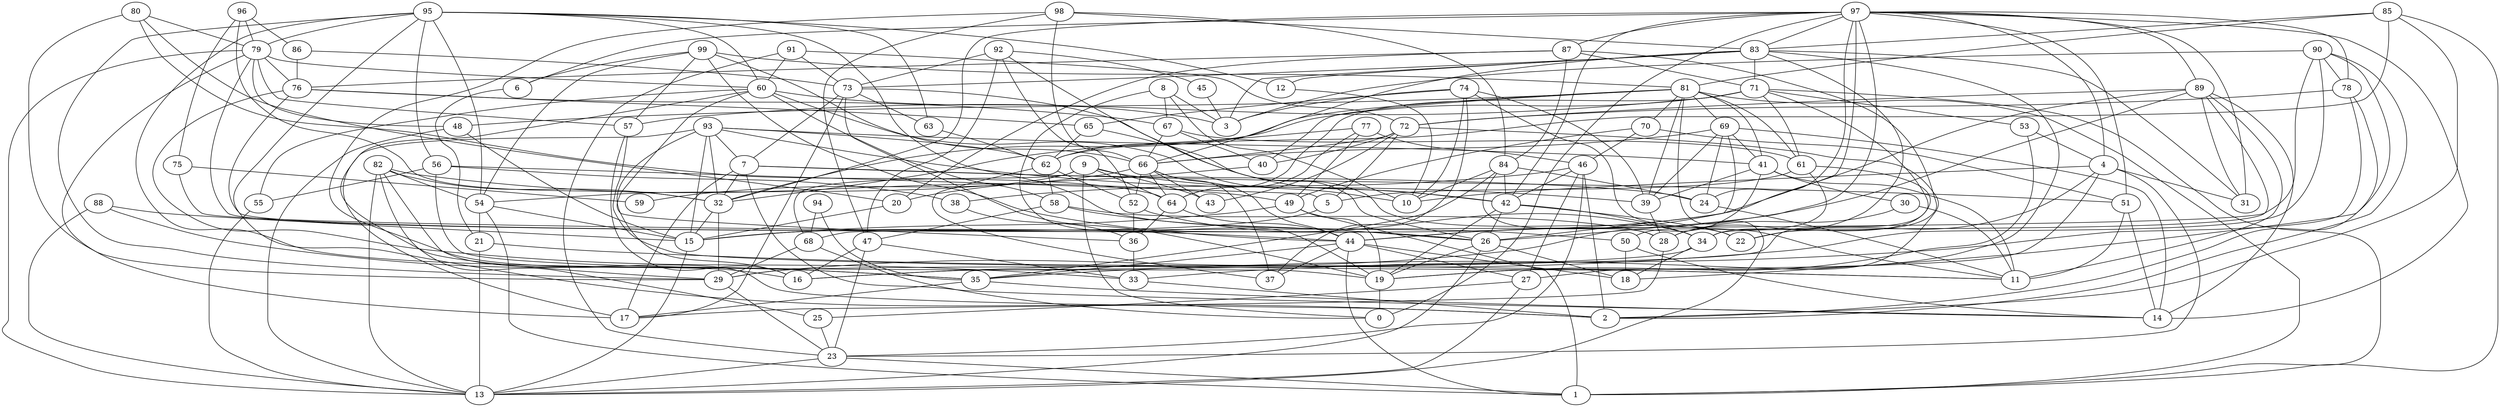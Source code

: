digraph GG_graph {

subgraph G_graph {
edge [color = black]
"91" -> "23" [dir = none]
"82" -> "2" [dir = none]
"49" -> "1" [dir = none]
"87" -> "20" [dir = none]
"61" -> "16" [dir = none]
"88" -> "13" [dir = none]
"53" -> "19" [dir = none]
"63" -> "62" [dir = none]
"34" -> "18" [dir = none]
"20" -> "15" [dir = none]
"73" -> "17" [dir = none]
"75" -> "44" [dir = none]
"77" -> "64" [dir = none]
"36" -> "33" [dir = none]
"28" -> "17" [dir = none]
"41" -> "39" [dir = none]
"79" -> "48" [dir = none]
"79" -> "13" [dir = none]
"79" -> "76" [dir = none]
"27" -> "25" [dir = none]
"44" -> "35" [dir = none]
"44" -> "18" [dir = none]
"44" -> "37" [dir = none]
"99" -> "81" [dir = none]
"57" -> "11" [dir = none]
"97" -> "42" [dir = none]
"97" -> "4" [dir = none]
"97" -> "51" [dir = none]
"97" -> "26" [dir = none]
"97" -> "6" [dir = none]
"97" -> "32" [dir = none]
"97" -> "0" [dir = none]
"97" -> "78" [dir = none]
"97" -> "89" [dir = none]
"97" -> "31" [dir = none]
"52" -> "36" [dir = none]
"26" -> "19" [dir = none]
"80" -> "79" [dir = none]
"42" -> "22" [dir = none]
"89" -> "44" [dir = none]
"98" -> "47" [dir = none]
"92" -> "47" [dir = none]
"92" -> "52" [dir = none]
"92" -> "45" [dir = none]
"92" -> "26" [dir = none]
"74" -> "10" [dir = none]
"74" -> "3" [dir = none]
"83" -> "12" [dir = none]
"83" -> "66" [dir = none]
"83" -> "3" [dir = none]
"83" -> "71" [dir = none]
"83" -> "28" [dir = none]
"83" -> "31" [dir = none]
"76" -> "65" [dir = none]
"76" -> "67" [dir = none]
"76" -> "26" [dir = none]
"51" -> "14" [dir = none]
"51" -> "11" [dir = none]
"69" -> "66" [dir = none]
"95" -> "29" [dir = none]
"95" -> "56" [dir = none]
"95" -> "50" [dir = none]
"95" -> "60" [dir = none]
"95" -> "79" [dir = none]
"81" -> "1" [dir = none]
"81" -> "40" [dir = none]
"81" -> "70" [dir = none]
"81" -> "13" [dir = none]
"46" -> "27" [dir = none]
"46" -> "38" [dir = none]
"46" -> "42" [dir = none]
"66" -> "59" [dir = none]
"66" -> "43" [dir = none]
"93" -> "41" [dir = none]
"93" -> "32" [dir = none]
"9" -> "68" [dir = none]
"9" -> "54" [dir = none]
"9" -> "42" [dir = none]
"60" -> "55" [dir = none]
"6" -> "21" [dir = none]
"8" -> "3" [dir = none]
"62" -> "52" [dir = none]
"32" -> "15" [dir = none]
"7" -> "24" [dir = none]
"7" -> "51" [dir = none]
"72" -> "5" [dir = none]
"72" -> "66" [dir = none]
"94" -> "35" [dir = none]
"85" -> "2" [dir = none]
"85" -> "83" [dir = none]
"64" -> "36" [dir = none]
"90" -> "78" [dir = none]
"96" -> "86" [dir = none]
"96" -> "32" [dir = none]
"47" -> "23" [dir = none]
"47" -> "16" [dir = none]
"58" -> "26" [dir = none]
"30" -> "11" [dir = none]
"84" -> "28" [dir = none]
"56" -> "5" [dir = none]
"71" -> "34" [dir = none]
"4" -> "27" [dir = none]
"70" -> "51" [dir = none]
"79" -> "17" [dir = none]
"8" -> "10" [dir = none]
"90" -> "18" [dir = none]
"81" -> "61" [dir = none]
"26" -> "18" [dir = none]
"46" -> "2" [dir = none]
"42" -> "34" [dir = none]
"99" -> "6" [dir = none]
"87" -> "71" [dir = none]
"9" -> "43" [dir = none]
"39" -> "28" [dir = none]
"58" -> "47" [dir = none]
"61" -> "5" [dir = none]
"34" -> "29" [dir = none]
"86" -> "76" [dir = none]
"72" -> "35" [dir = none]
"67" -> "40" [dir = none]
"27" -> "13" [dir = none]
"9" -> "0" [dir = none]
"85" -> "62" [dir = none]
"97" -> "44" [dir = none]
"7" -> "32" [dir = none]
"99" -> "57" [dir = none]
"23" -> "1" [dir = none]
"74" -> "37" [dir = none]
"82" -> "49" [dir = none]
"87" -> "76" [dir = none]
"55" -> "13" [dir = none]
"47" -> "33" [dir = none]
"89" -> "31" [dir = none]
"62" -> "58" [dir = none]
"89" -> "11" [dir = none]
"49" -> "15" [dir = none]
"8" -> "67" [dir = none]
"71" -> "32" [dir = none]
"4" -> "10" [dir = none]
"80" -> "64" [dir = none]
"89" -> "72" [dir = none]
"33" -> "2" [dir = none]
"50" -> "18" [dir = none]
"26" -> "13" [dir = none]
"81" -> "48" [dir = none]
"75" -> "59" [dir = none]
"7" -> "14" [dir = none]
"62" -> "37" [dir = none]
"97" -> "83" [dir = none]
"66" -> "37" [dir = none]
"81" -> "62" [dir = none]
"41" -> "30" [dir = none]
"99" -> "66" [dir = none]
"95" -> "63" [dir = none]
"89" -> "15" [dir = none]
"70" -> "46" [dir = none]
"69" -> "24" [dir = none]
"9" -> "64" [dir = none]
"73" -> "7" [dir = none]
"52" -> "34" [dir = none]
"71" -> "53" [dir = none]
"98" -> "84" [dir = none]
"72" -> "43" [dir = none]
"54" -> "21" [dir = none]
"71" -> "61" [dir = none]
"54" -> "1" [dir = none]
"42" -> "19" [dir = none]
"71" -> "64" [dir = none]
"60" -> "29" [dir = none]
"56" -> "19" [dir = none]
"91" -> "60" [dir = none]
"81" -> "69" [dir = none]
"94" -> "68" [dir = none]
"83" -> "73" [dir = none]
"65" -> "42" [dir = none]
"98" -> "83" [dir = none]
"21" -> "13" [dir = none]
"71" -> "57" [dir = none]
"49" -> "19" [dir = none]
"44" -> "1" [dir = none]
"48" -> "13" [dir = none]
"21" -> "11" [dir = none]
"82" -> "54" [dir = none]
"74" -> "65" [dir = none]
"4" -> "23" [dir = none]
"56" -> "55" [dir = none]
"90" -> "3" [dir = none]
"5" -> "15" [dir = none]
"66" -> "64" [dir = none]
"65" -> "62" [dir = none]
"68" -> "29" [dir = none]
"96" -> "79" [dir = none]
"41" -> "11" [dir = none]
"4" -> "31" [dir = none]
"79" -> "57" [dir = none]
"7" -> "17" [dir = none]
"69" -> "41" [dir = none]
"77" -> "46" [dir = none]
"95" -> "35" [dir = none]
"60" -> "10" [dir = none]
"93" -> "17" [dir = none]
"84" -> "24" [dir = none]
"82" -> "32" [dir = none]
"19" -> "0" [dir = none]
"87" -> "84" [dir = none]
"88" -> "15" [dir = none]
"87" -> "22" [dir = none]
"25" -> "23" [dir = none]
"99" -> "44" [dir = none]
"46" -> "23" [dir = none]
"41" -> "29" [dir = none]
"54" -> "15" [dir = none]
"95" -> "54" [dir = none]
"72" -> "40" [dir = none]
"57" -> "16" [dir = none]
"50" -> "14" [dir = none]
"77" -> "32" [dir = none]
"84" -> "10" [dir = none]
"93" -> "39" [dir = none]
"84" -> "35" [dir = none]
"84" -> "42" [dir = none]
"82" -> "25" [dir = none]
"69" -> "14" [dir = none]
"93" -> "15" [dir = none]
"44" -> "27" [dir = none]
"99" -> "54" [dir = none]
"97" -> "87" [dir = none]
"67" -> "61" [dir = none]
"24" -> "11" [dir = none]
"95" -> "12" [dir = none]
"85" -> "1" [dir = none]
"93" -> "7" [dir = none]
"45" -> "3" [dir = none]
"90" -> "16" [dir = none]
"48" -> "15" [dir = none]
"86" -> "73" [dir = none]
"93" -> "16" [dir = none]
"81" -> "39" [dir = none]
"64" -> "44" [dir = none]
"23" -> "13" [dir = none]
"76" -> "33" [dir = none]
"67" -> "66" [dir = none]
"60" -> "58" [dir = none]
"92" -> "73" [dir = none]
"97" -> "14" [dir = none]
"91" -> "73" [dir = none]
"89" -> "14" [dir = none]
"71" -> "1" [dir = none]
"29" -> "23" [dir = none]
"78" -> "2" [dir = none]
"79" -> "26" [dir = none]
"30" -> "28" [dir = none]
"68" -> "0" [dir = none]
"88" -> "35" [dir = none]
"85" -> "81" [dir = none]
"69" -> "26" [dir = none]
"61" -> "50" [dir = none]
"42" -> "26" [dir = none]
"73" -> "63" [dir = none]
"77" -> "49" [dir = none]
"91" -> "72" [dir = none]
"81" -> "41" [dir = none]
"66" -> "44" [dir = none]
"73" -> "22" [dir = none]
"40" -> "20" [dir = none]
"69" -> "39" [dir = none]
"74" -> "39" [dir = none]
"8" -> "19" [dir = none]
"83" -> "19" [dir = none]
"4" -> "22" [dir = none]
"35" -> "17" [dir = none]
"58" -> "28" [dir = none]
"70" -> "49" [dir = none]
"89" -> "34" [dir = none]
"78" -> "33" [dir = none]
"97" -> "24" [dir = none]
"38" -> "36" [dir = none]
"73" -> "19" [dir = none]
"93" -> "62" [dir = none]
"95" -> "2" [dir = none]
"60" -> "3" [dir = none]
"74" -> "11" [dir = none]
"15" -> "13" [dir = none]
"98" -> "66" [dir = none]
"79" -> "60" [dir = none]
"82" -> "13" [dir = none]
"66" -> "52" [dir = none]
"56" -> "38" [dir = none]
"53" -> "4" [dir = none]
"96" -> "75" [dir = none]
"90" -> "2" [dir = none]
"90" -> "68" [dir = none]
"32" -> "29" [dir = none]
"60" -> "36" [dir = none]
"12" -> "10" [dir = none]
"80" -> "20" [dir = none]
"78" -> "72" [dir = none]
"98" -> "16" [dir = none]
"80" -> "29" [dir = none]
"35" -> "14" [dir = none]
}

}
